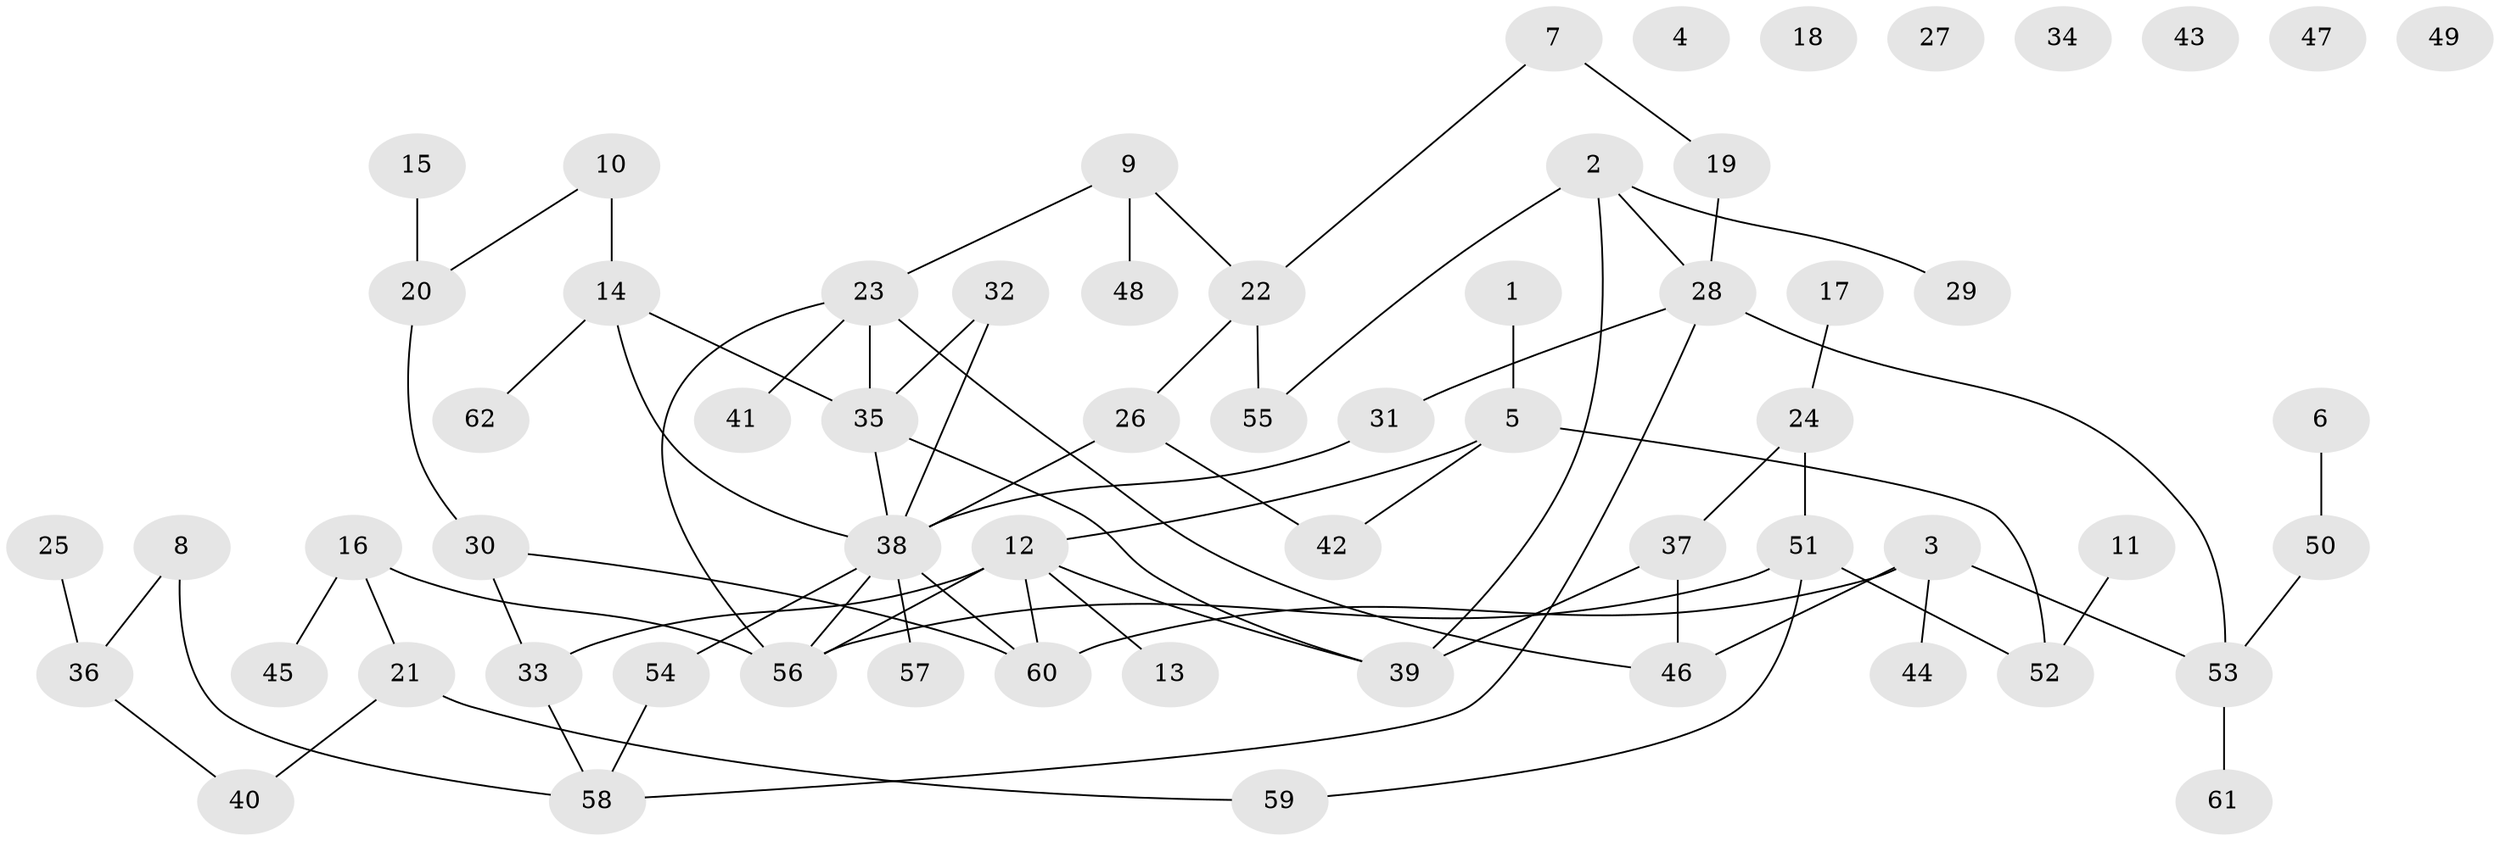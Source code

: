 // coarse degree distribution, {4: 0.18421052631578946, 3: 0.34210526315789475, 2: 0.18421052631578946, 5: 0.07894736842105263, 1: 0.18421052631578946, 9: 0.02631578947368421}
// Generated by graph-tools (version 1.1) at 2025/47/03/04/25 22:47:59]
// undirected, 62 vertices, 75 edges
graph export_dot {
  node [color=gray90,style=filled];
  1;
  2;
  3;
  4;
  5;
  6;
  7;
  8;
  9;
  10;
  11;
  12;
  13;
  14;
  15;
  16;
  17;
  18;
  19;
  20;
  21;
  22;
  23;
  24;
  25;
  26;
  27;
  28;
  29;
  30;
  31;
  32;
  33;
  34;
  35;
  36;
  37;
  38;
  39;
  40;
  41;
  42;
  43;
  44;
  45;
  46;
  47;
  48;
  49;
  50;
  51;
  52;
  53;
  54;
  55;
  56;
  57;
  58;
  59;
  60;
  61;
  62;
  1 -- 5;
  2 -- 28;
  2 -- 29;
  2 -- 39;
  2 -- 55;
  3 -- 44;
  3 -- 46;
  3 -- 53;
  3 -- 60;
  5 -- 12;
  5 -- 42;
  5 -- 52;
  6 -- 50;
  7 -- 19;
  7 -- 22;
  8 -- 36;
  8 -- 58;
  9 -- 22;
  9 -- 23;
  9 -- 48;
  10 -- 14;
  10 -- 20;
  11 -- 52;
  12 -- 13;
  12 -- 33;
  12 -- 39;
  12 -- 56;
  12 -- 60;
  14 -- 35;
  14 -- 38;
  14 -- 62;
  15 -- 20;
  16 -- 21;
  16 -- 45;
  16 -- 56;
  17 -- 24;
  19 -- 28;
  20 -- 30;
  21 -- 40;
  21 -- 59;
  22 -- 26;
  22 -- 55;
  23 -- 35;
  23 -- 41;
  23 -- 46;
  23 -- 56;
  24 -- 37;
  24 -- 51;
  25 -- 36;
  26 -- 38;
  26 -- 42;
  28 -- 31;
  28 -- 53;
  28 -- 58;
  30 -- 33;
  30 -- 60;
  31 -- 38;
  32 -- 35;
  32 -- 38;
  33 -- 58;
  35 -- 38;
  35 -- 39;
  36 -- 40;
  37 -- 39;
  37 -- 46;
  38 -- 54;
  38 -- 56;
  38 -- 57;
  38 -- 60;
  50 -- 53;
  51 -- 52;
  51 -- 56;
  51 -- 59;
  53 -- 61;
  54 -- 58;
}

